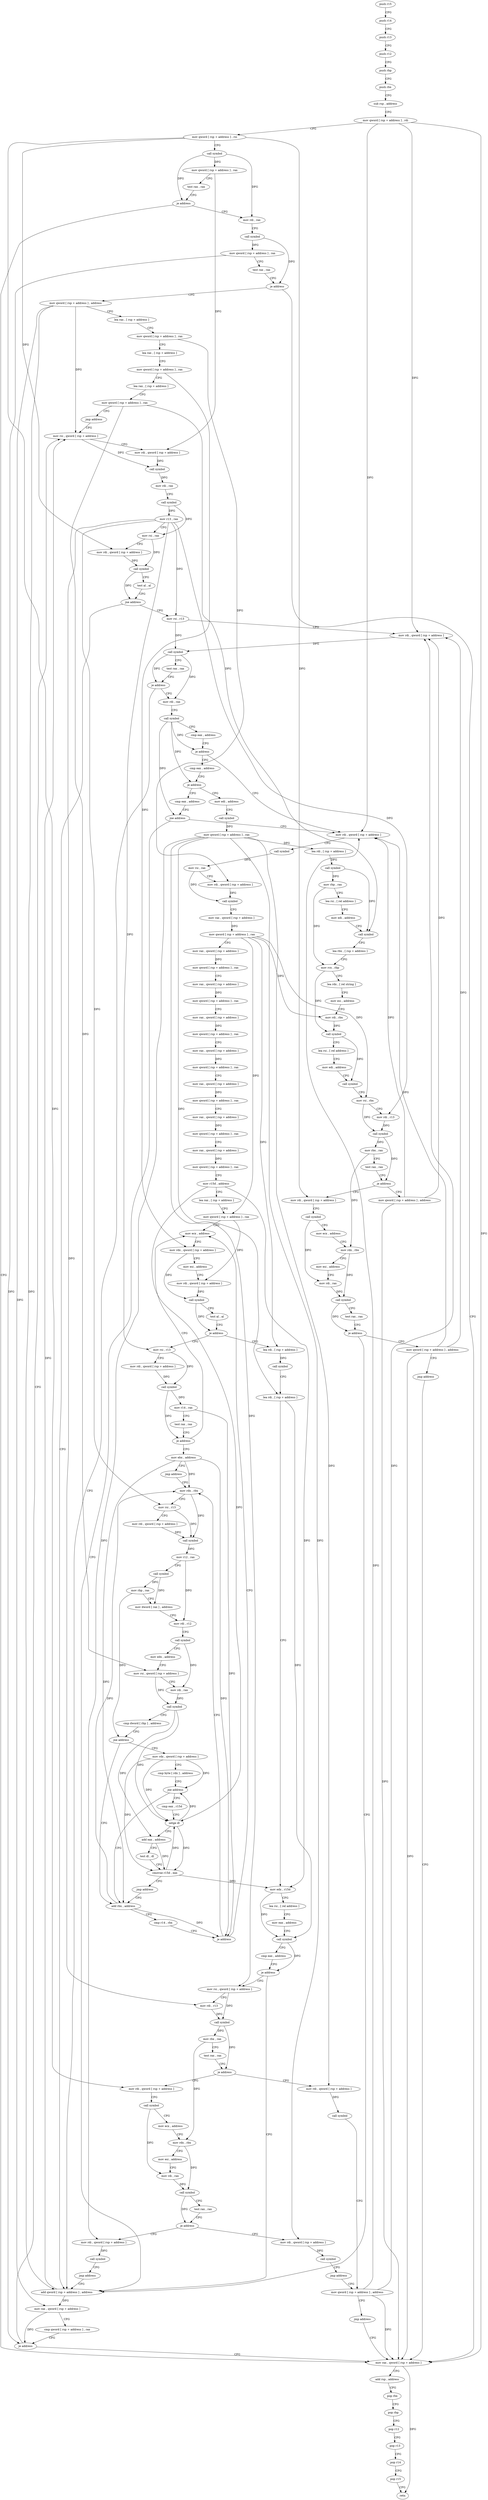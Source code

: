 digraph "func" {
"94895" [label = "push r15" ]
"94897" [label = "push r14" ]
"94899" [label = "push r13" ]
"94901" [label = "push r12" ]
"94903" [label = "push rbp" ]
"94904" [label = "push rbx" ]
"94905" [label = "sub rsp , address" ]
"94912" [label = "mov qword [ rsp + address ] , rdi" ]
"94917" [label = "mov qword [ rsp + address ] , rsi" ]
"94922" [label = "call symbol" ]
"94927" [label = "mov qword [ rsp + address ] , rax" ]
"94932" [label = "test rax , rax" ]
"94935" [label = "je address" ]
"95805" [label = "mov rax , qword [ rsp + address ]" ]
"94941" [label = "mov rdi , rax" ]
"95810" [label = "add rsp , address" ]
"95817" [label = "pop rbx" ]
"95818" [label = "pop rbp" ]
"95819" [label = "pop r12" ]
"95821" [label = "pop r13" ]
"95823" [label = "pop r14" ]
"95825" [label = "pop r15" ]
"95827" [label = "retn" ]
"94944" [label = "call symbol" ]
"94949" [label = "mov qword [ rsp + address ] , rax" ]
"94954" [label = "test rax , rax" ]
"94957" [label = "je address" ]
"94963" [label = "mov qword [ rsp + address ] , address" ]
"94972" [label = "lea rax , [ rsp + address ]" ]
"94977" [label = "mov qword [ rsp + address ] , rax" ]
"94982" [label = "lea rax , [ rsp + address ]" ]
"94990" [label = "mov qword [ rsp + address ] , rax" ]
"94995" [label = "lea rax , [ rsp + address ]" ]
"95003" [label = "mov qword [ rsp + address ] , rax" ]
"95008" [label = "jmp address" ]
"95478" [label = "mov rsi , qword [ rsp + address ]" ]
"95483" [label = "mov rdi , qword [ rsp + address ]" ]
"95488" [label = "call symbol" ]
"95493" [label = "mov rdi , rax" ]
"95496" [label = "call symbol" ]
"95501" [label = "mov r13 , rax" ]
"95504" [label = "mov rsi , rax" ]
"95507" [label = "mov rdi , qword [ rsp + address ]" ]
"95512" [label = "call symbol" ]
"95517" [label = "test al , al" ]
"95519" [label = "jne address" ]
"95456" [label = "add qword [ rsp + address ] , address" ]
"95521" [label = "mov rsi , r13" ]
"95462" [label = "mov rax , qword [ rsp + address ]" ]
"95467" [label = "cmp qword [ rsp + address ] , rax" ]
"95472" [label = "je address" ]
"95524" [label = "mov rdi , qword [ rsp + address ]" ]
"95529" [label = "call symbol" ]
"95534" [label = "test rax , rax" ]
"95537" [label = "je address" ]
"95539" [label = "mov rdi , rax" ]
"95542" [label = "call symbol" ]
"95547" [label = "cmp eax , address" ]
"95550" [label = "je address" ]
"95566" [label = "mov rdi , qword [ rsp + address ]" ]
"95552" [label = "cmp eax , address" ]
"95571" [label = "call symbol" ]
"95576" [label = "mov rsi , rax" ]
"95579" [label = "mov rdi , qword [ rsp + address ]" ]
"95584" [label = "call symbol" ]
"95589" [label = "mov rax , qword [ rsp + address ]" ]
"95594" [label = "mov qword [ rsp + address ] , rax" ]
"95602" [label = "mov rax , qword [ rsp + address ]" ]
"95607" [label = "mov qword [ rsp + address ] , rax" ]
"95615" [label = "mov rax , qword [ rsp + address ]" ]
"95620" [label = "mov qword [ rsp + address ] , rax" ]
"95628" [label = "mov rax , qword [ rsp + address ]" ]
"95633" [label = "mov qword [ rsp + address ] , rax" ]
"95641" [label = "mov rax , qword [ rsp + address ]" ]
"95646" [label = "mov qword [ rsp + address ] , rax" ]
"95654" [label = "mov rax , qword [ rsp + address ]" ]
"95659" [label = "mov qword [ rsp + address ] , rax" ]
"95667" [label = "mov rax , qword [ rsp + address ]" ]
"95675" [label = "mov qword [ rsp + address ] , rax" ]
"95683" [label = "mov rax , qword [ rsp + address ]" ]
"95691" [label = "mov qword [ rsp + address ] , rax" ]
"95699" [label = "mov r15d , address" ]
"95705" [label = "lea rax , [ rsp + address ]" ]
"95713" [label = "mov qword [ rsp + address ] , rax" ]
"95718" [label = "mov ecx , address" ]
"95555" [label = "je address" ]
"95294" [label = "mov edi , address" ]
"95561" [label = "cmp eax , address" ]
"95124" [label = "lea rdi , [ rsp + address ]" ]
"95132" [label = "call symbol" ]
"95137" [label = "lea rdi , [ rsp + address ]" ]
"95145" [label = "mov edx , r15d" ]
"95148" [label = "lea rsi , [ rel address ]" ]
"95155" [label = "mov eax , address" ]
"95160" [label = "call symbol" ]
"95165" [label = "cmp eax , address" ]
"95168" [label = "je address" ]
"95174" [label = "mov rsi , qword [ rsp + address ]" ]
"95751" [label = "mov rsi , r13" ]
"95754" [label = "mov rdi , qword [ rsp + address ]" ]
"95762" [label = "call symbol" ]
"95767" [label = "mov r14 , rax" ]
"95770" [label = "test rax , rax" ]
"95773" [label = "je address" ]
"95775" [label = "mov ebx , address" ]
"95299" [label = "call symbol" ]
"95304" [label = "mov qword [ rsp + address ] , rax" ]
"95312" [label = "lea rdi , [ rsp + address ]" ]
"95320" [label = "call symbol" ]
"95325" [label = "mov rbp , rax" ]
"95328" [label = "lea rsi , [ rel address ]" ]
"95335" [label = "mov edi , address" ]
"95340" [label = "call symbol" ]
"95345" [label = "lea rbx , [ rsp + address ]" ]
"95353" [label = "mov rcx , rbp" ]
"95356" [label = "lea rdx , [ rel string ]" ]
"95363" [label = "mov esi , address" ]
"95368" [label = "mov rdi , rbx" ]
"95371" [label = "call symbol" ]
"95376" [label = "lea rsi , [ rel address ]" ]
"95383" [label = "mov edi , address" ]
"95388" [label = "call symbol" ]
"95393" [label = "mov rsi , rbx" ]
"95396" [label = "mov rdi , r13" ]
"95399" [label = "call symbol" ]
"95404" [label = "mov rbx , rax" ]
"95407" [label = "test rax , rax" ]
"95410" [label = "je address" ]
"95796" [label = "mov qword [ rsp + address ] , address" ]
"95416" [label = "mov rdi , qword [ rsp + address ]" ]
"95564" [label = "jne address" ]
"95182" [label = "mov rdi , r13" ]
"95185" [label = "call symbol" ]
"95190" [label = "mov rbx , rax" ]
"95193" [label = "test rax , rax" ]
"95196" [label = "je address" ]
"95252" [label = "mov rdi , qword [ rsp + address ]" ]
"95198" [label = "mov rdi , qword [ rsp + address ]" ]
"95723" [label = "mov rdx , qword [ rsp + address ]" ]
"95728" [label = "mov esi , address" ]
"95733" [label = "mov rdi , qword [ rsp + address ]" ]
"95738" [label = "call symbol" ]
"95743" [label = "test al , al" ]
"95745" [label = "je address" ]
"95780" [label = "jmp address" ]
"95026" [label = "mov rdx , rbx" ]
"95421" [label = "call symbol" ]
"95426" [label = "mov ecx , address" ]
"95431" [label = "mov rdx , rbx" ]
"95434" [label = "mov esi , address" ]
"95439" [label = "mov rdi , rax" ]
"95442" [label = "call symbol" ]
"95447" [label = "test rax , rax" ]
"95450" [label = "je address" ]
"95785" [label = "mov qword [ rsp + address ] , address" ]
"95260" [label = "call symbol" ]
"95265" [label = "mov qword [ rsp + address ] , address" ]
"95203" [label = "call symbol" ]
"95208" [label = "mov ecx , address" ]
"95213" [label = "mov rdx , rbx" ]
"95216" [label = "mov esi , address" ]
"95221" [label = "mov rdi , rax" ]
"95224" [label = "call symbol" ]
"95229" [label = "test rax , rax" ]
"95232" [label = "je address" ]
"95279" [label = "mov rdi , qword [ rsp + address ]" ]
"95234" [label = "mov rdi , qword [ rsp + address ]" ]
"95029" [label = "mov rsi , r13" ]
"95032" [label = "mov rdi , qword [ rsp + address ]" ]
"95040" [label = "call symbol" ]
"95045" [label = "mov r12 , rax" ]
"95048" [label = "call symbol" ]
"95053" [label = "mov rbp , rax" ]
"95056" [label = "mov dword [ rax ] , address" ]
"95062" [label = "mov rdi , r12" ]
"95065" [label = "call symbol" ]
"95070" [label = "mov edx , address" ]
"95075" [label = "mov rsi , qword [ rsp + address ]" ]
"95080" [label = "mov rdi , rax" ]
"95083" [label = "call symbol" ]
"95088" [label = "cmp dword [ rbp ] , address" ]
"95092" [label = "jne address" ]
"95013" [label = "add rbx , address" ]
"95094" [label = "mov rdx , qword [ rsp + address ]" ]
"95794" [label = "jmp address" ]
"95287" [label = "call symbol" ]
"95292" [label = "jmp address" ]
"95242" [label = "call symbol" ]
"95247" [label = "jmp address" ]
"95017" [label = "cmp r14 , rbx" ]
"95020" [label = "je address" ]
"95102" [label = "cmp byte [ rdx ] , address" ]
"95105" [label = "jne address" ]
"95107" [label = "cmp eax , r15d" ]
"95274" [label = "jmp address" ]
"95110" [label = "setge dl" ]
"95113" [label = "add eax , address" ]
"95116" [label = "test dl , dl" ]
"95118" [label = "cmovne r15d , eax" ]
"95122" [label = "jmp address" ]
"94895" -> "94897" [ label = "CFG" ]
"94897" -> "94899" [ label = "CFG" ]
"94899" -> "94901" [ label = "CFG" ]
"94901" -> "94903" [ label = "CFG" ]
"94903" -> "94904" [ label = "CFG" ]
"94904" -> "94905" [ label = "CFG" ]
"94905" -> "94912" [ label = "CFG" ]
"94912" -> "94917" [ label = "CFG" ]
"94912" -> "95805" [ label = "DFG" ]
"94912" -> "95524" [ label = "DFG" ]
"94912" -> "95566" [ label = "DFG" ]
"94917" -> "94922" [ label = "CFG" ]
"94917" -> "95507" [ label = "DFG" ]
"94917" -> "95416" [ label = "DFG" ]
"94917" -> "95198" [ label = "DFG" ]
"94922" -> "94927" [ label = "DFG" ]
"94922" -> "94935" [ label = "DFG" ]
"94922" -> "94941" [ label = "DFG" ]
"94927" -> "94932" [ label = "CFG" ]
"94927" -> "95483" [ label = "DFG" ]
"94932" -> "94935" [ label = "CFG" ]
"94935" -> "95805" [ label = "CFG" ]
"94935" -> "94941" [ label = "CFG" ]
"95805" -> "95810" [ label = "CFG" ]
"95805" -> "95827" [ label = "DFG" ]
"94941" -> "94944" [ label = "CFG" ]
"95810" -> "95817" [ label = "CFG" ]
"95817" -> "95818" [ label = "CFG" ]
"95818" -> "95819" [ label = "CFG" ]
"95819" -> "95821" [ label = "CFG" ]
"95821" -> "95823" [ label = "CFG" ]
"95823" -> "95825" [ label = "CFG" ]
"95825" -> "95827" [ label = "CFG" ]
"94944" -> "94949" [ label = "DFG" ]
"94944" -> "94957" [ label = "DFG" ]
"94949" -> "94954" [ label = "CFG" ]
"94949" -> "95472" [ label = "DFG" ]
"94954" -> "94957" [ label = "CFG" ]
"94957" -> "95805" [ label = "CFG" ]
"94957" -> "94963" [ label = "CFG" ]
"94963" -> "94972" [ label = "CFG" ]
"94963" -> "95478" [ label = "DFG" ]
"94963" -> "95456" [ label = "DFG" ]
"94963" -> "95462" [ label = "DFG" ]
"94972" -> "94977" [ label = "CFG" ]
"94977" -> "94982" [ label = "CFG" ]
"94977" -> "95579" [ label = "DFG" ]
"94982" -> "94990" [ label = "CFG" ]
"94990" -> "94995" [ label = "CFG" ]
"94990" -> "95723" [ label = "DFG" ]
"94995" -> "95003" [ label = "CFG" ]
"95003" -> "95008" [ label = "CFG" ]
"95003" -> "95340" [ label = "DFG" ]
"95003" -> "95075" [ label = "DFG" ]
"95008" -> "95478" [ label = "CFG" ]
"95478" -> "95483" [ label = "CFG" ]
"95478" -> "95488" [ label = "DFG" ]
"95483" -> "95488" [ label = "DFG" ]
"95488" -> "95493" [ label = "DFG" ]
"95493" -> "95496" [ label = "CFG" ]
"95496" -> "95501" [ label = "DFG" ]
"95496" -> "95504" [ label = "DFG" ]
"95501" -> "95504" [ label = "CFG" ]
"95501" -> "95521" [ label = "DFG" ]
"95501" -> "95396" [ label = "DFG" ]
"95501" -> "95751" [ label = "DFG" ]
"95501" -> "95182" [ label = "DFG" ]
"95501" -> "95029" [ label = "DFG" ]
"95504" -> "95507" [ label = "CFG" ]
"95504" -> "95512" [ label = "DFG" ]
"95507" -> "95512" [ label = "DFG" ]
"95512" -> "95517" [ label = "CFG" ]
"95512" -> "95519" [ label = "DFG" ]
"95517" -> "95519" [ label = "CFG" ]
"95519" -> "95456" [ label = "CFG" ]
"95519" -> "95521" [ label = "CFG" ]
"95456" -> "95462" [ label = "DFG" ]
"95456" -> "95478" [ label = "DFG" ]
"95521" -> "95524" [ label = "CFG" ]
"95521" -> "95529" [ label = "DFG" ]
"95462" -> "95467" [ label = "CFG" ]
"95462" -> "95472" [ label = "DFG" ]
"95467" -> "95472" [ label = "CFG" ]
"95472" -> "95805" [ label = "CFG" ]
"95472" -> "95478" [ label = "CFG" ]
"95524" -> "95529" [ label = "DFG" ]
"95529" -> "95534" [ label = "CFG" ]
"95529" -> "95537" [ label = "DFG" ]
"95529" -> "95539" [ label = "DFG" ]
"95534" -> "95537" [ label = "CFG" ]
"95537" -> "95456" [ label = "CFG" ]
"95537" -> "95539" [ label = "CFG" ]
"95539" -> "95542" [ label = "CFG" ]
"95542" -> "95547" [ label = "CFG" ]
"95542" -> "95550" [ label = "DFG" ]
"95542" -> "95555" [ label = "DFG" ]
"95542" -> "95564" [ label = "DFG" ]
"95547" -> "95550" [ label = "CFG" ]
"95550" -> "95566" [ label = "CFG" ]
"95550" -> "95552" [ label = "CFG" ]
"95566" -> "95571" [ label = "CFG" ]
"95552" -> "95555" [ label = "CFG" ]
"95571" -> "95576" [ label = "DFG" ]
"95576" -> "95579" [ label = "CFG" ]
"95576" -> "95584" [ label = "DFG" ]
"95579" -> "95584" [ label = "DFG" ]
"95584" -> "95589" [ label = "CFG" ]
"95589" -> "95594" [ label = "DFG" ]
"95594" -> "95602" [ label = "CFG" ]
"95594" -> "95713" [ label = "DFG" ]
"95594" -> "95368" [ label = "DFG" ]
"95594" -> "95393" [ label = "DFG" ]
"95594" -> "95124" [ label = "DFG" ]
"95602" -> "95607" [ label = "DFG" ]
"95607" -> "95615" [ label = "CFG" ]
"95615" -> "95620" [ label = "DFG" ]
"95620" -> "95628" [ label = "CFG" ]
"95628" -> "95633" [ label = "DFG" ]
"95633" -> "95641" [ label = "CFG" ]
"95641" -> "95646" [ label = "DFG" ]
"95646" -> "95654" [ label = "CFG" ]
"95654" -> "95659" [ label = "DFG" ]
"95659" -> "95667" [ label = "CFG" ]
"95667" -> "95675" [ label = "DFG" ]
"95675" -> "95683" [ label = "CFG" ]
"95683" -> "95691" [ label = "DFG" ]
"95691" -> "95699" [ label = "CFG" ]
"95699" -> "95705" [ label = "CFG" ]
"95699" -> "95145" [ label = "DFG" ]
"95699" -> "95110" [ label = "DFG" ]
"95705" -> "95713" [ label = "CFG" ]
"95713" -> "95718" [ label = "CFG" ]
"95713" -> "95733" [ label = "DFG" ]
"95718" -> "95723" [ label = "CFG" ]
"95555" -> "95294" [ label = "CFG" ]
"95555" -> "95561" [ label = "CFG" ]
"95294" -> "95299" [ label = "CFG" ]
"95561" -> "95564" [ label = "CFG" ]
"95124" -> "95132" [ label = "DFG" ]
"95132" -> "95137" [ label = "CFG" ]
"95137" -> "95145" [ label = "CFG" ]
"95137" -> "95160" [ label = "DFG" ]
"95145" -> "95148" [ label = "CFG" ]
"95145" -> "95160" [ label = "DFG" ]
"95148" -> "95155" [ label = "CFG" ]
"95155" -> "95160" [ label = "CFG" ]
"95160" -> "95165" [ label = "CFG" ]
"95160" -> "95168" [ label = "DFG" ]
"95165" -> "95168" [ label = "CFG" ]
"95168" -> "95456" [ label = "CFG" ]
"95168" -> "95174" [ label = "CFG" ]
"95174" -> "95182" [ label = "CFG" ]
"95174" -> "95185" [ label = "DFG" ]
"95751" -> "95754" [ label = "CFG" ]
"95751" -> "95762" [ label = "DFG" ]
"95754" -> "95762" [ label = "DFG" ]
"95762" -> "95767" [ label = "DFG" ]
"95762" -> "95773" [ label = "DFG" ]
"95767" -> "95770" [ label = "CFG" ]
"95767" -> "95020" [ label = "DFG" ]
"95770" -> "95773" [ label = "CFG" ]
"95773" -> "95718" [ label = "CFG" ]
"95773" -> "95775" [ label = "CFG" ]
"95775" -> "95780" [ label = "CFG" ]
"95775" -> "95026" [ label = "DFG" ]
"95775" -> "95013" [ label = "DFG" ]
"95775" -> "95020" [ label = "DFG" ]
"95299" -> "95304" [ label = "DFG" ]
"95304" -> "95312" [ label = "DFG" ]
"95304" -> "95174" [ label = "DFG" ]
"95304" -> "95252" [ label = "DFG" ]
"95304" -> "95279" [ label = "DFG" ]
"95304" -> "95234" [ label = "DFG" ]
"95304" -> "95137" [ label = "DFG" ]
"95312" -> "95320" [ label = "DFG" ]
"95320" -> "95325" [ label = "DFG" ]
"95320" -> "95340" [ label = "DFG" ]
"95325" -> "95328" [ label = "CFG" ]
"95325" -> "95353" [ label = "DFG" ]
"95328" -> "95335" [ label = "CFG" ]
"95335" -> "95340" [ label = "CFG" ]
"95340" -> "95345" [ label = "CFG" ]
"95345" -> "95353" [ label = "CFG" ]
"95353" -> "95356" [ label = "CFG" ]
"95353" -> "95371" [ label = "DFG" ]
"95356" -> "95363" [ label = "CFG" ]
"95363" -> "95368" [ label = "CFG" ]
"95368" -> "95371" [ label = "DFG" ]
"95371" -> "95376" [ label = "CFG" ]
"95371" -> "95388" [ label = "DFG" ]
"95376" -> "95383" [ label = "CFG" ]
"95383" -> "95388" [ label = "CFG" ]
"95388" -> "95393" [ label = "CFG" ]
"95393" -> "95396" [ label = "CFG" ]
"95393" -> "95399" [ label = "DFG" ]
"95396" -> "95399" [ label = "DFG" ]
"95399" -> "95404" [ label = "DFG" ]
"95399" -> "95410" [ label = "DFG" ]
"95404" -> "95407" [ label = "CFG" ]
"95404" -> "95431" [ label = "DFG" ]
"95407" -> "95410" [ label = "CFG" ]
"95410" -> "95796" [ label = "CFG" ]
"95410" -> "95416" [ label = "CFG" ]
"95796" -> "95805" [ label = "DFG" ]
"95796" -> "95524" [ label = "DFG" ]
"95796" -> "95566" [ label = "DFG" ]
"95416" -> "95421" [ label = "CFG" ]
"95564" -> "95456" [ label = "CFG" ]
"95564" -> "95566" [ label = "CFG" ]
"95182" -> "95185" [ label = "DFG" ]
"95185" -> "95190" [ label = "DFG" ]
"95185" -> "95196" [ label = "DFG" ]
"95190" -> "95193" [ label = "CFG" ]
"95190" -> "95213" [ label = "DFG" ]
"95193" -> "95196" [ label = "CFG" ]
"95196" -> "95252" [ label = "CFG" ]
"95196" -> "95198" [ label = "CFG" ]
"95252" -> "95260" [ label = "DFG" ]
"95198" -> "95203" [ label = "CFG" ]
"95723" -> "95728" [ label = "CFG" ]
"95723" -> "95738" [ label = "DFG" ]
"95728" -> "95733" [ label = "CFG" ]
"95733" -> "95738" [ label = "DFG" ]
"95738" -> "95743" [ label = "CFG" ]
"95738" -> "95745" [ label = "DFG" ]
"95743" -> "95745" [ label = "CFG" ]
"95745" -> "95124" [ label = "CFG" ]
"95745" -> "95751" [ label = "CFG" ]
"95780" -> "95026" [ label = "CFG" ]
"95026" -> "95029" [ label = "CFG" ]
"95026" -> "95040" [ label = "DFG" ]
"95421" -> "95426" [ label = "CFG" ]
"95421" -> "95439" [ label = "DFG" ]
"95426" -> "95431" [ label = "CFG" ]
"95431" -> "95434" [ label = "CFG" ]
"95431" -> "95442" [ label = "DFG" ]
"95434" -> "95439" [ label = "CFG" ]
"95439" -> "95442" [ label = "DFG" ]
"95442" -> "95447" [ label = "CFG" ]
"95442" -> "95450" [ label = "DFG" ]
"95447" -> "95450" [ label = "CFG" ]
"95450" -> "95785" [ label = "CFG" ]
"95450" -> "95456" [ label = "CFG" ]
"95785" -> "95794" [ label = "CFG" ]
"95785" -> "95805" [ label = "DFG" ]
"95785" -> "95524" [ label = "DFG" ]
"95785" -> "95566" [ label = "DFG" ]
"95260" -> "95265" [ label = "CFG" ]
"95265" -> "95274" [ label = "CFG" ]
"95265" -> "95805" [ label = "DFG" ]
"95265" -> "95524" [ label = "DFG" ]
"95265" -> "95566" [ label = "DFG" ]
"95203" -> "95208" [ label = "CFG" ]
"95203" -> "95221" [ label = "DFG" ]
"95208" -> "95213" [ label = "CFG" ]
"95213" -> "95216" [ label = "CFG" ]
"95213" -> "95224" [ label = "DFG" ]
"95216" -> "95221" [ label = "CFG" ]
"95221" -> "95224" [ label = "DFG" ]
"95224" -> "95229" [ label = "CFG" ]
"95224" -> "95232" [ label = "DFG" ]
"95229" -> "95232" [ label = "CFG" ]
"95232" -> "95279" [ label = "CFG" ]
"95232" -> "95234" [ label = "CFG" ]
"95279" -> "95287" [ label = "DFG" ]
"95234" -> "95242" [ label = "DFG" ]
"95029" -> "95032" [ label = "CFG" ]
"95029" -> "95040" [ label = "DFG" ]
"95032" -> "95040" [ label = "DFG" ]
"95040" -> "95045" [ label = "DFG" ]
"95045" -> "95048" [ label = "CFG" ]
"95045" -> "95062" [ label = "DFG" ]
"95048" -> "95053" [ label = "DFG" ]
"95048" -> "95056" [ label = "DFG" ]
"95053" -> "95056" [ label = "CFG" ]
"95053" -> "95092" [ label = "DFG" ]
"95056" -> "95062" [ label = "CFG" ]
"95062" -> "95065" [ label = "CFG" ]
"95065" -> "95070" [ label = "CFG" ]
"95065" -> "95080" [ label = "DFG" ]
"95070" -> "95075" [ label = "CFG" ]
"95075" -> "95080" [ label = "CFG" ]
"95075" -> "95083" [ label = "DFG" ]
"95080" -> "95083" [ label = "DFG" ]
"95083" -> "95088" [ label = "CFG" ]
"95083" -> "95110" [ label = "DFG" ]
"95083" -> "95113" [ label = "DFG" ]
"95088" -> "95092" [ label = "CFG" ]
"95092" -> "95013" [ label = "CFG" ]
"95092" -> "95094" [ label = "CFG" ]
"95013" -> "95017" [ label = "CFG" ]
"95013" -> "95026" [ label = "DFG" ]
"95013" -> "95020" [ label = "DFG" ]
"95094" -> "95102" [ label = "CFG" ]
"95094" -> "95105" [ label = "DFG" ]
"95094" -> "95110" [ label = "DFG" ]
"95094" -> "95118" [ label = "DFG" ]
"95794" -> "95805" [ label = "CFG" ]
"95287" -> "95292" [ label = "CFG" ]
"95292" -> "95265" [ label = "CFG" ]
"95242" -> "95247" [ label = "CFG" ]
"95247" -> "95456" [ label = "CFG" ]
"95017" -> "95020" [ label = "CFG" ]
"95020" -> "95718" [ label = "CFG" ]
"95020" -> "95026" [ label = "CFG" ]
"95102" -> "95105" [ label = "CFG" ]
"95105" -> "95013" [ label = "CFG" ]
"95105" -> "95107" [ label = "CFG" ]
"95107" -> "95110" [ label = "CFG" ]
"95274" -> "95805" [ label = "CFG" ]
"95110" -> "95113" [ label = "CFG" ]
"95110" -> "95105" [ label = "DFG" ]
"95110" -> "95118" [ label = "DFG" ]
"95113" -> "95116" [ label = "CFG" ]
"95113" -> "95118" [ label = "DFG" ]
"95116" -> "95118" [ label = "CFG" ]
"95118" -> "95122" [ label = "CFG" ]
"95118" -> "95145" [ label = "DFG" ]
"95118" -> "95110" [ label = "DFG" ]
"95122" -> "95013" [ label = "CFG" ]
}
